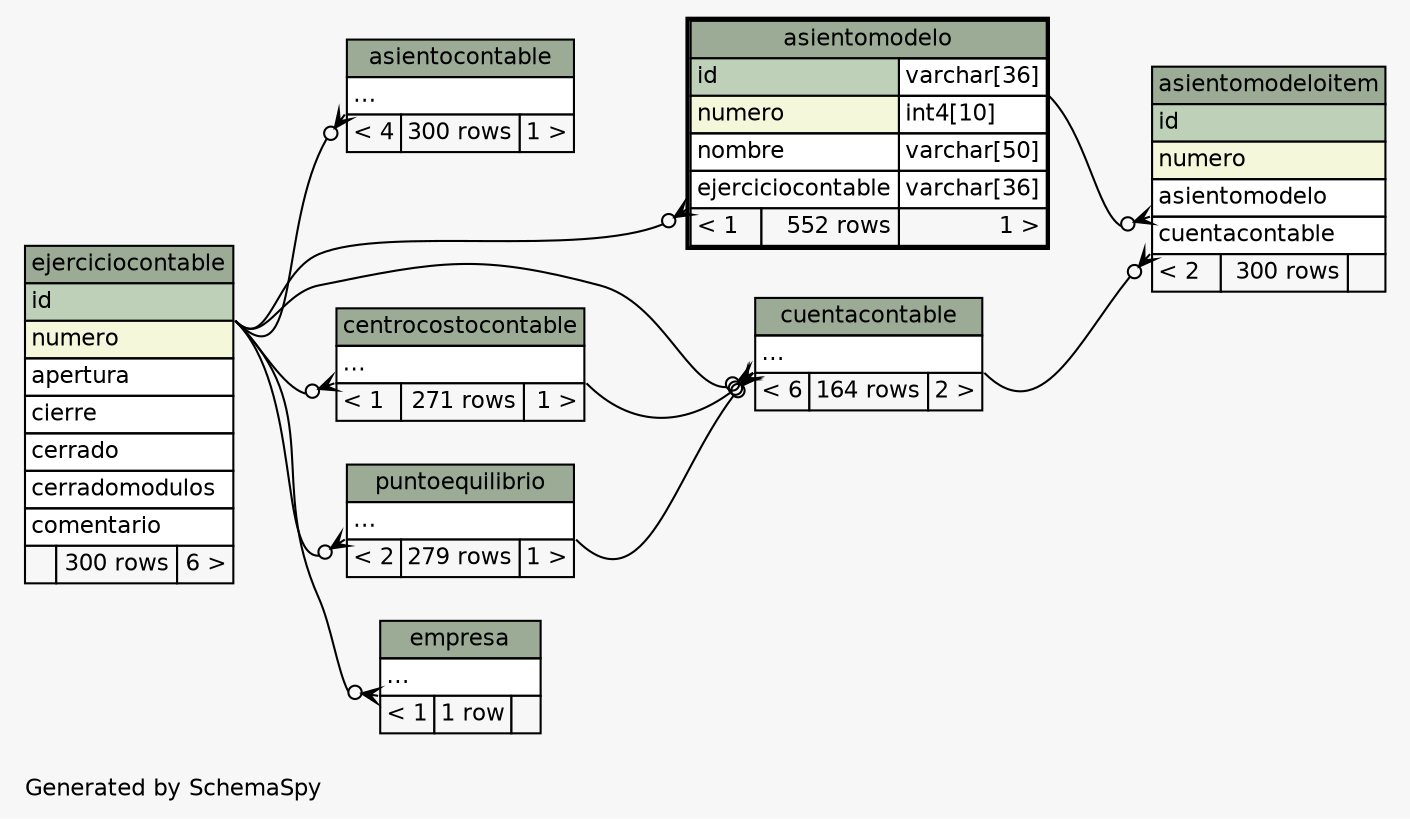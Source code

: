 // dot 2.2.1 on Windows 10 10.0
// SchemaSpy rev 590
digraph "twoDegreesRelationshipsDiagram" {
  graph [
    rankdir="RL"
    bgcolor="#f7f7f7"
    label="\nGenerated by SchemaSpy"
    labeljust="l"
    nodesep="0.18"
    ranksep="0.46"
    fontname="Helvetica"
    fontsize="11"
  ];
  node [
    fontname="Helvetica"
    fontsize="11"
    shape="plaintext"
  ];
  edge [
    arrowsize="0.8"
  ];
  "asientocontable":"elipses":sw -> "ejerciciocontable":"id":se [arrowhead=none dir=back arrowtail=crowodot];
  "asientomodelo":"ejerciciocontable":sw -> "ejerciciocontable":"id":se [arrowhead=none dir=back arrowtail=crowodot];
  "asientomodeloitem":"asientomodelo":sw -> "asientomodelo":"id.type":se [arrowhead=none dir=back arrowtail=crowodot];
  "asientomodeloitem":"cuentacontable":sw -> "cuentacontable":"elipses":se [arrowhead=none dir=back arrowtail=crowodot];
  "centrocostocontable":"elipses":sw -> "ejerciciocontable":"id":se [arrowhead=none dir=back arrowtail=crowodot];
  "cuentacontable":"elipses":sw -> "centrocostocontable":"elipses":se [arrowhead=none dir=back arrowtail=crowodot];
  "cuentacontable":"elipses":sw -> "ejerciciocontable":"id":se [arrowhead=none dir=back arrowtail=crowodot];
  "cuentacontable":"elipses":sw -> "puntoequilibrio":"elipses":se [arrowhead=none dir=back arrowtail=crowodot];
  "empresa":"elipses":sw -> "ejerciciocontable":"id":se [arrowhead=none dir=back arrowtail=crowodot];
  "puntoequilibrio":"elipses":sw -> "ejerciciocontable":"id":se [arrowhead=none dir=back arrowtail=crowodot];
  "asientocontable" [
    label=<
    <TABLE BORDER="0" CELLBORDER="1" CELLSPACING="0" BGCOLOR="#ffffff">
      <TR><TD COLSPAN="3" BGCOLOR="#9bab96" ALIGN="CENTER">asientocontable</TD></TR>
      <TR><TD PORT="elipses" COLSPAN="3" ALIGN="LEFT">...</TD></TR>
      <TR><TD ALIGN="LEFT" BGCOLOR="#f7f7f7">&lt; 4</TD><TD ALIGN="RIGHT" BGCOLOR="#f7f7f7">300 rows</TD><TD ALIGN="RIGHT" BGCOLOR="#f7f7f7">1 &gt;</TD></TR>
    </TABLE>>
    URL="asientocontable.html"
    tooltip="asientocontable"
  ];
  "asientomodelo" [
    label=<
    <TABLE BORDER="2" CELLBORDER="1" CELLSPACING="0" BGCOLOR="#ffffff">
      <TR><TD COLSPAN="3" BGCOLOR="#9bab96" ALIGN="CENTER">asientomodelo</TD></TR>
      <TR><TD PORT="id" COLSPAN="2" BGCOLOR="#bed1b8" ALIGN="LEFT">id</TD><TD PORT="id.type" ALIGN="LEFT">varchar[36]</TD></TR>
      <TR><TD PORT="numero" COLSPAN="2" BGCOLOR="#f4f7da" ALIGN="LEFT">numero</TD><TD PORT="numero.type" ALIGN="LEFT">int4[10]</TD></TR>
      <TR><TD PORT="nombre" COLSPAN="2" ALIGN="LEFT">nombre</TD><TD PORT="nombre.type" ALIGN="LEFT">varchar[50]</TD></TR>
      <TR><TD PORT="ejerciciocontable" COLSPAN="2" ALIGN="LEFT">ejerciciocontable</TD><TD PORT="ejerciciocontable.type" ALIGN="LEFT">varchar[36]</TD></TR>
      <TR><TD ALIGN="LEFT" BGCOLOR="#f7f7f7">&lt; 1</TD><TD ALIGN="RIGHT" BGCOLOR="#f7f7f7">552 rows</TD><TD ALIGN="RIGHT" BGCOLOR="#f7f7f7">1 &gt;</TD></TR>
    </TABLE>>
    URL="asientomodelo.html"
    tooltip="asientomodelo"
  ];
  "asientomodeloitem" [
    label=<
    <TABLE BORDER="0" CELLBORDER="1" CELLSPACING="0" BGCOLOR="#ffffff">
      <TR><TD COLSPAN="3" BGCOLOR="#9bab96" ALIGN="CENTER">asientomodeloitem</TD></TR>
      <TR><TD PORT="id" COLSPAN="3" BGCOLOR="#bed1b8" ALIGN="LEFT">id</TD></TR>
      <TR><TD PORT="numero" COLSPAN="3" BGCOLOR="#f4f7da" ALIGN="LEFT">numero</TD></TR>
      <TR><TD PORT="asientomodelo" COLSPAN="3" ALIGN="LEFT">asientomodelo</TD></TR>
      <TR><TD PORT="cuentacontable" COLSPAN="3" ALIGN="LEFT">cuentacontable</TD></TR>
      <TR><TD ALIGN="LEFT" BGCOLOR="#f7f7f7">&lt; 2</TD><TD ALIGN="RIGHT" BGCOLOR="#f7f7f7">300 rows</TD><TD ALIGN="RIGHT" BGCOLOR="#f7f7f7">  </TD></TR>
    </TABLE>>
    URL="asientomodeloitem.html"
    tooltip="asientomodeloitem"
  ];
  "centrocostocontable" [
    label=<
    <TABLE BORDER="0" CELLBORDER="1" CELLSPACING="0" BGCOLOR="#ffffff">
      <TR><TD COLSPAN="3" BGCOLOR="#9bab96" ALIGN="CENTER">centrocostocontable</TD></TR>
      <TR><TD PORT="elipses" COLSPAN="3" ALIGN="LEFT">...</TD></TR>
      <TR><TD ALIGN="LEFT" BGCOLOR="#f7f7f7">&lt; 1</TD><TD ALIGN="RIGHT" BGCOLOR="#f7f7f7">271 rows</TD><TD ALIGN="RIGHT" BGCOLOR="#f7f7f7">1 &gt;</TD></TR>
    </TABLE>>
    URL="centrocostocontable.html"
    tooltip="centrocostocontable"
  ];
  "cuentacontable" [
    label=<
    <TABLE BORDER="0" CELLBORDER="1" CELLSPACING="0" BGCOLOR="#ffffff">
      <TR><TD COLSPAN="3" BGCOLOR="#9bab96" ALIGN="CENTER">cuentacontable</TD></TR>
      <TR><TD PORT="elipses" COLSPAN="3" ALIGN="LEFT">...</TD></TR>
      <TR><TD ALIGN="LEFT" BGCOLOR="#f7f7f7">&lt; 6</TD><TD ALIGN="RIGHT" BGCOLOR="#f7f7f7">164 rows</TD><TD ALIGN="RIGHT" BGCOLOR="#f7f7f7">2 &gt;</TD></TR>
    </TABLE>>
    URL="cuentacontable.html"
    tooltip="cuentacontable"
  ];
  "ejerciciocontable" [
    label=<
    <TABLE BORDER="0" CELLBORDER="1" CELLSPACING="0" BGCOLOR="#ffffff">
      <TR><TD COLSPAN="3" BGCOLOR="#9bab96" ALIGN="CENTER">ejerciciocontable</TD></TR>
      <TR><TD PORT="id" COLSPAN="3" BGCOLOR="#bed1b8" ALIGN="LEFT">id</TD></TR>
      <TR><TD PORT="numero" COLSPAN="3" BGCOLOR="#f4f7da" ALIGN="LEFT">numero</TD></TR>
      <TR><TD PORT="apertura" COLSPAN="3" ALIGN="LEFT">apertura</TD></TR>
      <TR><TD PORT="cierre" COLSPAN="3" ALIGN="LEFT">cierre</TD></TR>
      <TR><TD PORT="cerrado" COLSPAN="3" ALIGN="LEFT">cerrado</TD></TR>
      <TR><TD PORT="cerradomodulos" COLSPAN="3" ALIGN="LEFT">cerradomodulos</TD></TR>
      <TR><TD PORT="comentario" COLSPAN="3" ALIGN="LEFT">comentario</TD></TR>
      <TR><TD ALIGN="LEFT" BGCOLOR="#f7f7f7">  </TD><TD ALIGN="RIGHT" BGCOLOR="#f7f7f7">300 rows</TD><TD ALIGN="RIGHT" BGCOLOR="#f7f7f7">6 &gt;</TD></TR>
    </TABLE>>
    URL="ejerciciocontable.html"
    tooltip="ejerciciocontable"
  ];
  "empresa" [
    label=<
    <TABLE BORDER="0" CELLBORDER="1" CELLSPACING="0" BGCOLOR="#ffffff">
      <TR><TD COLSPAN="3" BGCOLOR="#9bab96" ALIGN="CENTER">empresa</TD></TR>
      <TR><TD PORT="elipses" COLSPAN="3" ALIGN="LEFT">...</TD></TR>
      <TR><TD ALIGN="LEFT" BGCOLOR="#f7f7f7">&lt; 1</TD><TD ALIGN="RIGHT" BGCOLOR="#f7f7f7">1 row</TD><TD ALIGN="RIGHT" BGCOLOR="#f7f7f7">  </TD></TR>
    </TABLE>>
    URL="empresa.html"
    tooltip="empresa"
  ];
  "puntoequilibrio" [
    label=<
    <TABLE BORDER="0" CELLBORDER="1" CELLSPACING="0" BGCOLOR="#ffffff">
      <TR><TD COLSPAN="3" BGCOLOR="#9bab96" ALIGN="CENTER">puntoequilibrio</TD></TR>
      <TR><TD PORT="elipses" COLSPAN="3" ALIGN="LEFT">...</TD></TR>
      <TR><TD ALIGN="LEFT" BGCOLOR="#f7f7f7">&lt; 2</TD><TD ALIGN="RIGHT" BGCOLOR="#f7f7f7">279 rows</TD><TD ALIGN="RIGHT" BGCOLOR="#f7f7f7">1 &gt;</TD></TR>
    </TABLE>>
    URL="puntoequilibrio.html"
    tooltip="puntoequilibrio"
  ];
}
